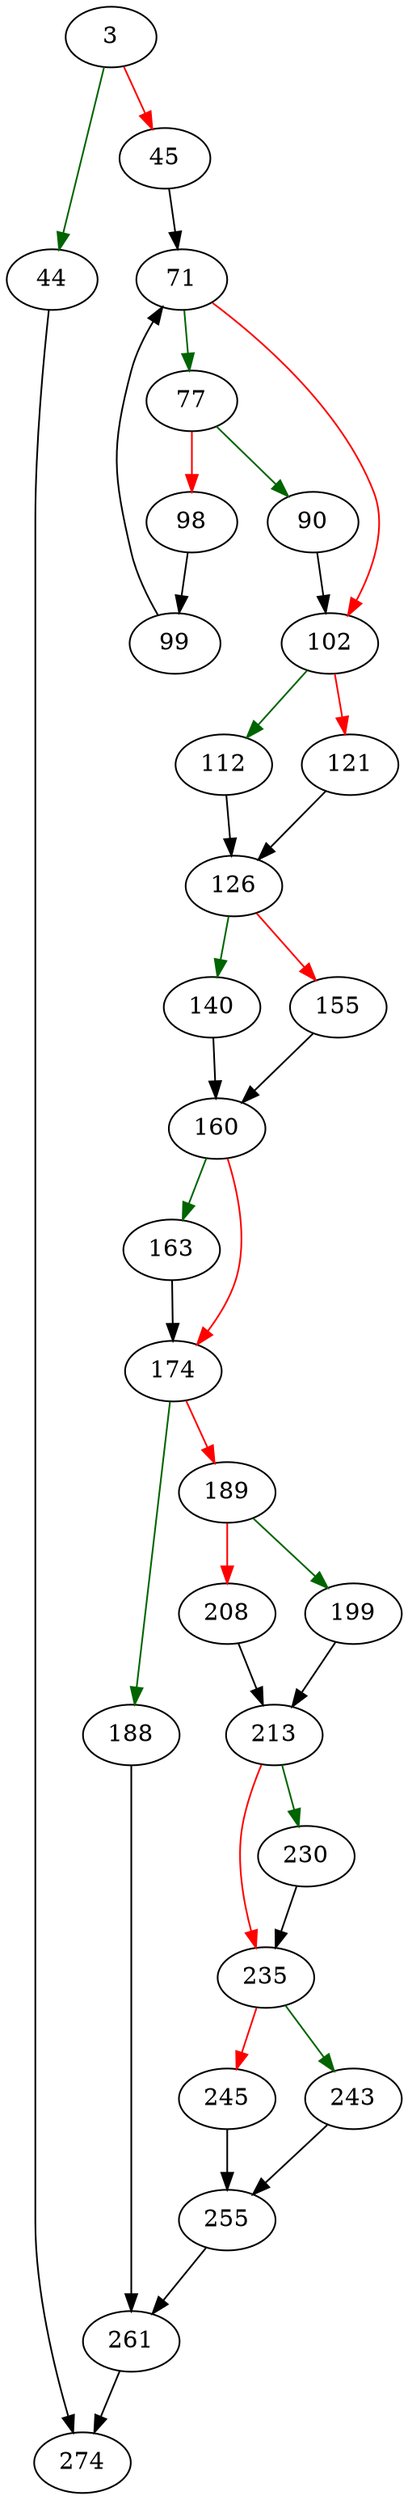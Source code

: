 strict digraph "generateWithRecursiveQuery" {
	// Node definitions.
	3 [entry=true];
	44;
	45;
	274;
	71;
	77;
	102;
	90;
	98;
	99;
	112;
	121;
	126;
	140;
	155;
	160;
	163;
	174;
	188;
	189;
	261;
	199;
	208;
	213;
	230;
	235;
	243;
	245;
	255;

	// Edge definitions.
	3 -> 44 [
		color=darkgreen
		cond=true
	];
	3 -> 45 [
		color=red
		cond=false
	];
	44 -> 274;
	45 -> 71;
	71 -> 77 [
		color=darkgreen
		cond=true
	];
	71 -> 102 [
		color=red
		cond=false
	];
	77 -> 90 [
		color=darkgreen
		cond=true
	];
	77 -> 98 [
		color=red
		cond=false
	];
	102 -> 112 [
		color=darkgreen
		cond=true
	];
	102 -> 121 [
		color=red
		cond=false
	];
	90 -> 102;
	98 -> 99;
	99 -> 71;
	112 -> 126;
	121 -> 126;
	126 -> 140 [
		color=darkgreen
		cond=true
	];
	126 -> 155 [
		color=red
		cond=false
	];
	140 -> 160;
	155 -> 160;
	160 -> 163 [
		color=darkgreen
		cond=true
	];
	160 -> 174 [
		color=red
		cond=false
	];
	163 -> 174;
	174 -> 188 [
		color=darkgreen
		cond=true
	];
	174 -> 189 [
		color=red
		cond=false
	];
	188 -> 261;
	189 -> 199 [
		color=darkgreen
		cond=true
	];
	189 -> 208 [
		color=red
		cond=false
	];
	261 -> 274;
	199 -> 213;
	208 -> 213;
	213 -> 230 [
		color=darkgreen
		cond=true
	];
	213 -> 235 [
		color=red
		cond=false
	];
	230 -> 235;
	235 -> 243 [
		color=darkgreen
		cond=true
	];
	235 -> 245 [
		color=red
		cond=false
	];
	243 -> 255;
	245 -> 255;
	255 -> 261;
}